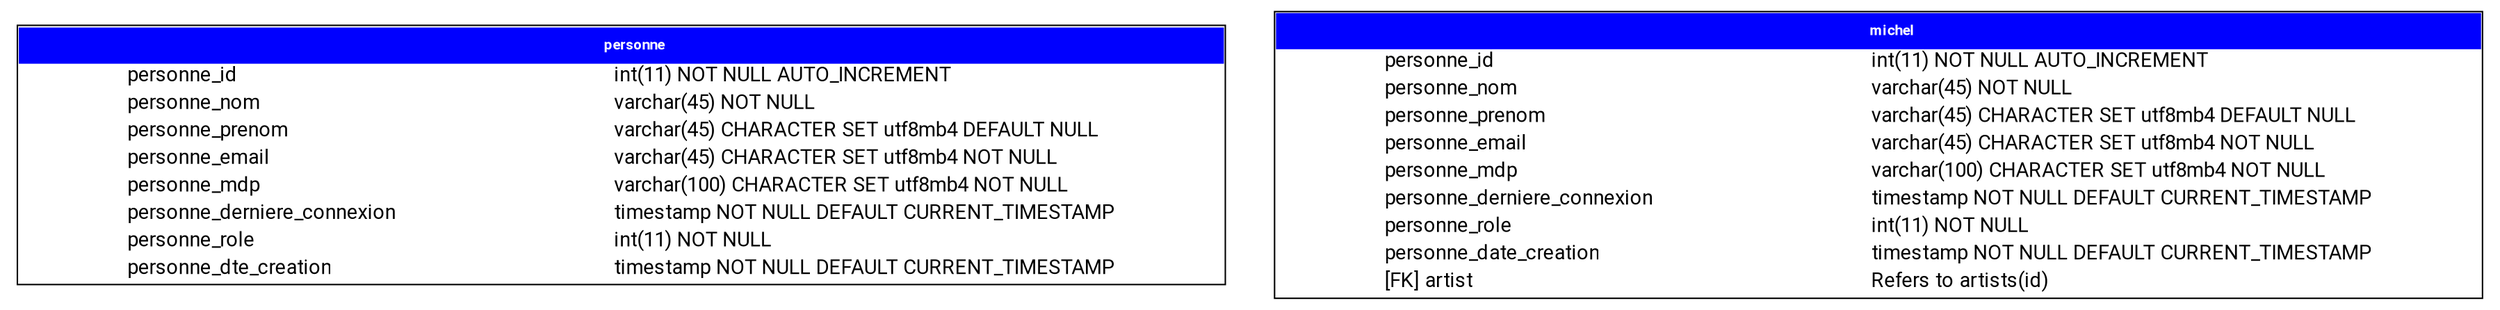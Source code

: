 digraph hello {

    node [

        shape = "plaintext"

    ]
personne [label=<
    <TABLE BGCOLOR="white" BORDER="1" CELLBORDER="0" CELLSPACING="0">
    <TR><TD COLSPAN="2" CELLPADDING="5" ALIGN="CENTER" BGCOLOR="blue">
    <FONT FACE="Roboto" COLOR="white" POINT-SIZE="10"><B>
    personne
    </B></FONT></TD></TR>
<TR><TD ALIGN="LEFT" BORDER="0">
                <FONT FACE="Roboto">personne_id</FONT>
                </TD><TD ALIGN="LEFT">
                <FONT FACE="Roboto">int(11) NOT NULL AUTO_INCREMENT</FONT>
                </TD></TR>
<TR><TD ALIGN="LEFT" BORDER="0">
                <FONT FACE="Roboto">personne_nom</FONT>
                </TD><TD ALIGN="LEFT">
                <FONT FACE="Roboto">varchar(45) NOT NULL</FONT>
                </TD></TR>
<TR><TD ALIGN="LEFT" BORDER="0">
                <FONT FACE="Roboto">personne_prenom</FONT>
                </TD><TD ALIGN="LEFT">
                <FONT FACE="Roboto">varchar(45) CHARACTER SET utf8mb4 DEFAULT NULL</FONT>
                </TD></TR>
<TR><TD ALIGN="LEFT" BORDER="0">
                <FONT FACE="Roboto">personne_email</FONT>
                </TD><TD ALIGN="LEFT">
                <FONT FACE="Roboto">varchar(45) CHARACTER SET utf8mb4 NOT NULL</FONT>
                </TD></TR>
<TR><TD ALIGN="LEFT" BORDER="0">
                <FONT FACE="Roboto">personne_mdp</FONT>
                </TD><TD ALIGN="LEFT">
                <FONT FACE="Roboto">varchar(100) CHARACTER SET utf8mb4 NOT NULL</FONT>
                </TD></TR>
<TR><TD ALIGN="LEFT" BORDER="0">
                <FONT FACE="Roboto">personne_derniere_connexion</FONT>
                </TD><TD ALIGN="LEFT">
                <FONT FACE="Roboto">timestamp NOT NULL DEFAULT CURRENT_TIMESTAMP</FONT>
                </TD></TR>
<TR><TD ALIGN="LEFT" BORDER="0">
                <FONT FACE="Roboto">personne_role</FONT>
                </TD><TD ALIGN="LEFT">
                <FONT FACE="Roboto">int(11) NOT NULL</FONT>
                </TD></TR>
<TR><TD ALIGN="LEFT" BORDER="0">
                <FONT FACE="Roboto">personne_dte_creation</FONT>
                </TD><TD ALIGN="LEFT">
                <FONT FACE="Roboto">timestamp NOT NULL DEFAULT CURRENT_TIMESTAMP</FONT>
                </TD></TR>


</TABLE> >]
michel [label=<
    <TABLE BGCOLOR="white" BORDER="1" CELLBORDER="0" CELLSPACING="0">
    <TR><TD COLSPAN="2" CELLPADDING="5" ALIGN="CENTER" BGCOLOR="blue">
    <FONT FACE="Roboto" COLOR="white" POINT-SIZE="10"><B>
    michel
    </B></FONT></TD></TR>
<TR><TD ALIGN="LEFT" BORDER="0">
                <FONT FACE="Roboto">personne_id</FONT>
                </TD><TD ALIGN="LEFT">
                <FONT FACE="Roboto">int(11) NOT NULL AUTO_INCREMENT</FONT>
                </TD></TR>
<TR><TD ALIGN="LEFT" BORDER="0">
                <FONT FACE="Roboto">personne_nom</FONT>
                </TD><TD ALIGN="LEFT">
                <FONT FACE="Roboto">varchar(45) NOT NULL</FONT>
                </TD></TR>
<TR><TD ALIGN="LEFT" BORDER="0">
                <FONT FACE="Roboto">personne_prenom</FONT>
                </TD><TD ALIGN="LEFT">
                <FONT FACE="Roboto">varchar(45) CHARACTER SET utf8mb4 DEFAULT NULL</FONT>
                </TD></TR>
<TR><TD ALIGN="LEFT" BORDER="0">
                <FONT FACE="Roboto">personne_email</FONT>
                </TD><TD ALIGN="LEFT">
                <FONT FACE="Roboto">varchar(45) CHARACTER SET utf8mb4 NOT NULL</FONT>
                </TD></TR>
<TR><TD ALIGN="LEFT" BORDER="0">
                <FONT FACE="Roboto">personne_mdp</FONT>
                </TD><TD ALIGN="LEFT">
                <FONT FACE="Roboto">varchar(100) CHARACTER SET utf8mb4 NOT NULL</FONT>
                </TD></TR>
<TR><TD ALIGN="LEFT" BORDER="0">
                <FONT FACE="Roboto">personne_derniere_connexion</FONT>
                </TD><TD ALIGN="LEFT">
                <FONT FACE="Roboto">timestamp NOT NULL DEFAULT CURRENT_TIMESTAMP</FONT>
                </TD></TR>
<TR><TD ALIGN="LEFT" BORDER="0">
                <FONT FACE="Roboto">personne_role</FONT>
                </TD><TD ALIGN="LEFT">
                <FONT FACE="Roboto">int(11) NOT NULL</FONT>
                </TD></TR>
<TR><TD ALIGN="LEFT" BORDER="0">
                <FONT FACE="Roboto">personne_date_creation</FONT>
                </TD><TD ALIGN="LEFT">
                <FONT FACE="Roboto">timestamp NOT NULL DEFAULT CURRENT_TIMESTAMP</FONT>
                </TD></TR>


<TR><TD ALIGN="LEFT" BORDER="0">
                <FONT FACE="Roboto">[FK] artist</FONT>
                </TD><TD ALIGN="LEFT">
                <FONT FACE="Roboto">Refers to artists(id)</FONT>
                </TD></TR>
</TABLE> >]
}